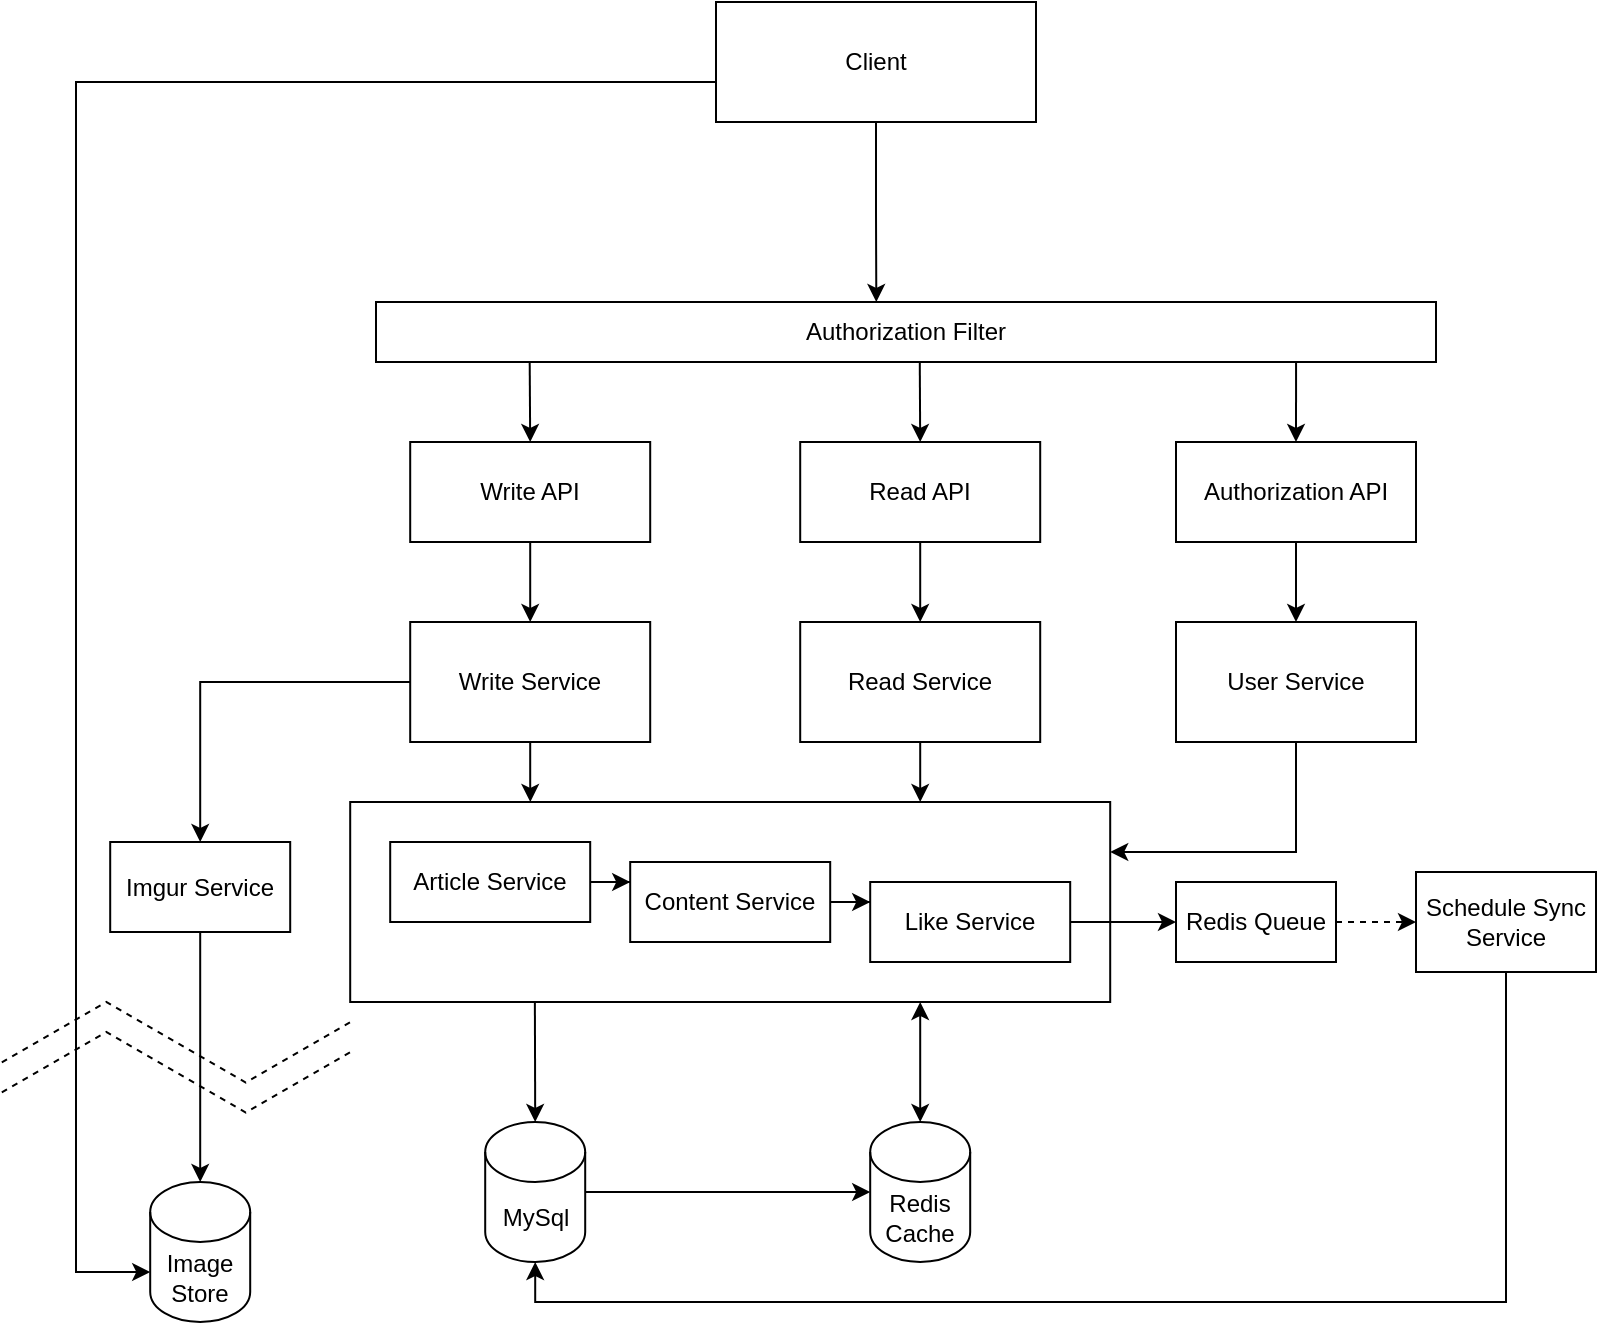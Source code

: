 <mxfile version="21.6.8" type="device">
  <diagram name="第 1 页" id="hQxF5Y9lW3uYFQSw0eeb">
    <mxGraphModel dx="1363" dy="710" grid="1" gridSize="10" guides="1" tooltips="1" connect="1" arrows="1" fold="1" page="1" pageScale="1" pageWidth="827" pageHeight="1169" math="0" shadow="0">
      <root>
        <mxCell id="0" />
        <mxCell id="1" parent="0" />
        <mxCell id="s6X88WVTEcWIvkcHEwyb-10" value="" style="rounded=0;whiteSpace=wrap;html=1;movable=1;resizable=1;rotatable=1;deletable=1;editable=1;locked=0;connectable=1;" parent="1" vertex="1">
          <mxGeometry x="197.1" y="470" width="380" height="100" as="geometry" />
        </mxCell>
        <mxCell id="s6X88WVTEcWIvkcHEwyb-27" style="edgeStyle=orthogonalEdgeStyle;rounded=0;orthogonalLoop=1;jettySize=auto;html=1;entryX=0.5;entryY=0;entryDx=0;entryDy=0;" parent="1" source="s6X88WVTEcWIvkcHEwyb-1" target="s6X88WVTEcWIvkcHEwyb-3" edge="1">
          <mxGeometry relative="1" as="geometry" />
        </mxCell>
        <mxCell id="s6X88WVTEcWIvkcHEwyb-1" value="Write API" style="rounded=0;whiteSpace=wrap;html=1;" parent="1" vertex="1">
          <mxGeometry x="227.1" y="290" width="120" height="50" as="geometry" />
        </mxCell>
        <mxCell id="s6X88WVTEcWIvkcHEwyb-29" style="edgeStyle=orthogonalEdgeStyle;rounded=0;orthogonalLoop=1;jettySize=auto;html=1;exitX=0.5;exitY=1;exitDx=0;exitDy=0;entryX=0.5;entryY=0;entryDx=0;entryDy=0;" parent="1" source="s6X88WVTEcWIvkcHEwyb-2" target="s6X88WVTEcWIvkcHEwyb-4" edge="1">
          <mxGeometry relative="1" as="geometry" />
        </mxCell>
        <mxCell id="s6X88WVTEcWIvkcHEwyb-2" value="Read API" style="rounded=0;whiteSpace=wrap;html=1;" parent="1" vertex="1">
          <mxGeometry x="422.1" y="290" width="120" height="50" as="geometry" />
        </mxCell>
        <mxCell id="BqfFAfFfVszblxANfPb_-12" style="edgeStyle=orthogonalEdgeStyle;rounded=0;orthogonalLoop=1;jettySize=auto;html=1;entryX=0.237;entryY=0;entryDx=0;entryDy=0;entryPerimeter=0;" parent="1" source="s6X88WVTEcWIvkcHEwyb-3" target="s6X88WVTEcWIvkcHEwyb-10" edge="1">
          <mxGeometry relative="1" as="geometry" />
        </mxCell>
        <mxCell id="BqfFAfFfVszblxANfPb_-16" style="edgeStyle=orthogonalEdgeStyle;rounded=0;orthogonalLoop=1;jettySize=auto;html=1;entryX=0.5;entryY=0;entryDx=0;entryDy=0;" parent="1" source="s6X88WVTEcWIvkcHEwyb-3" target="s6X88WVTEcWIvkcHEwyb-43" edge="1">
          <mxGeometry relative="1" as="geometry" />
        </mxCell>
        <mxCell id="s6X88WVTEcWIvkcHEwyb-3" value="Write Service" style="rounded=0;whiteSpace=wrap;html=1;" parent="1" vertex="1">
          <mxGeometry x="227.1" y="380" width="120" height="60" as="geometry" />
        </mxCell>
        <mxCell id="s6X88WVTEcWIvkcHEwyb-4" value="Read Service" style="rounded=0;whiteSpace=wrap;html=1;" parent="1" vertex="1">
          <mxGeometry x="422.1" y="380" width="120" height="60" as="geometry" />
        </mxCell>
        <mxCell id="s6X88WVTEcWIvkcHEwyb-11" value="Redis Cache" style="shape=cylinder3;whiteSpace=wrap;html=1;boundedLbl=1;backgroundOutline=1;size=15;" parent="1" vertex="1">
          <mxGeometry x="457.1" y="630" width="50" height="70" as="geometry" />
        </mxCell>
        <mxCell id="s6X88WVTEcWIvkcHEwyb-12" value="MySql" style="shape=cylinder3;whiteSpace=wrap;html=1;boundedLbl=1;backgroundOutline=1;size=15;" parent="1" vertex="1">
          <mxGeometry x="264.6" y="630" width="50" height="70" as="geometry" />
        </mxCell>
        <mxCell id="s6X88WVTEcWIvkcHEwyb-59" style="edgeStyle=orthogonalEdgeStyle;rounded=0;orthogonalLoop=1;jettySize=auto;html=1;entryX=0;entryY=0.25;entryDx=0;entryDy=0;" parent="1" source="s6X88WVTEcWIvkcHEwyb-5" target="s6X88WVTEcWIvkcHEwyb-7" edge="1">
          <mxGeometry relative="1" as="geometry" />
        </mxCell>
        <mxCell id="s6X88WVTEcWIvkcHEwyb-5" value="Article Service" style="rounded=0;whiteSpace=wrap;html=1;" parent="1" vertex="1">
          <mxGeometry x="217.1" y="490" width="100" height="40" as="geometry" />
        </mxCell>
        <mxCell id="s6X88WVTEcWIvkcHEwyb-61" style="edgeStyle=orthogonalEdgeStyle;rounded=0;orthogonalLoop=1;jettySize=auto;html=1;entryX=0;entryY=0.25;entryDx=0;entryDy=0;" parent="1" source="s6X88WVTEcWIvkcHEwyb-7" target="s6X88WVTEcWIvkcHEwyb-9" edge="1">
          <mxGeometry relative="1" as="geometry" />
        </mxCell>
        <mxCell id="s6X88WVTEcWIvkcHEwyb-7" value="Content Service" style="rounded=0;whiteSpace=wrap;html=1;" parent="1" vertex="1">
          <mxGeometry x="337.1" y="500" width="100" height="40" as="geometry" />
        </mxCell>
        <mxCell id="BqfFAfFfVszblxANfPb_-3" style="edgeStyle=orthogonalEdgeStyle;rounded=0;orthogonalLoop=1;jettySize=auto;html=1;entryX=0;entryY=0.5;entryDx=0;entryDy=0;" parent="1" source="s6X88WVTEcWIvkcHEwyb-9" target="BqfFAfFfVszblxANfPb_-2" edge="1">
          <mxGeometry relative="1" as="geometry" />
        </mxCell>
        <mxCell id="s6X88WVTEcWIvkcHEwyb-9" value="Like Service" style="rounded=0;whiteSpace=wrap;html=1;" parent="1" vertex="1">
          <mxGeometry x="457.1" y="510" width="100" height="40" as="geometry" />
        </mxCell>
        <mxCell id="BqfFAfFfVszblxANfPb_-7" style="edgeStyle=orthogonalEdgeStyle;rounded=0;orthogonalLoop=1;jettySize=auto;html=1;exitX=0.5;exitY=1;exitDx=0;exitDy=0;entryX=0.5;entryY=1;entryDx=0;entryDy=0;entryPerimeter=0;" parent="1" source="s6X88WVTEcWIvkcHEwyb-31" target="s6X88WVTEcWIvkcHEwyb-12" edge="1">
          <mxGeometry relative="1" as="geometry" />
        </mxCell>
        <mxCell id="s6X88WVTEcWIvkcHEwyb-31" value="Schedule Sync Service" style="rounded=0;whiteSpace=wrap;html=1;" parent="1" vertex="1">
          <mxGeometry x="730" y="505" width="90" height="50" as="geometry" />
        </mxCell>
        <mxCell id="s6X88WVTEcWIvkcHEwyb-38" style="edgeStyle=orthogonalEdgeStyle;rounded=0;orthogonalLoop=1;jettySize=auto;html=1;entryX=1;entryY=0.25;entryDx=0;entryDy=0;exitX=0.5;exitY=1;exitDx=0;exitDy=0;" parent="1" source="s6X88WVTEcWIvkcHEwyb-37" target="s6X88WVTEcWIvkcHEwyb-10" edge="1">
          <mxGeometry relative="1" as="geometry" />
        </mxCell>
        <mxCell id="s6X88WVTEcWIvkcHEwyb-37" value="User Service" style="rounded=0;whiteSpace=wrap;html=1;" parent="1" vertex="1">
          <mxGeometry x="610" y="380" width="120" height="60" as="geometry" />
        </mxCell>
        <mxCell id="s6X88WVTEcWIvkcHEwyb-42" value="Image&lt;br&gt;Store" style="shape=cylinder3;whiteSpace=wrap;html=1;boundedLbl=1;backgroundOutline=1;size=15;" parent="1" vertex="1">
          <mxGeometry x="97.1" y="660" width="50" height="70" as="geometry" />
        </mxCell>
        <mxCell id="s6X88WVTEcWIvkcHEwyb-46" style="edgeStyle=orthogonalEdgeStyle;rounded=0;orthogonalLoop=1;jettySize=auto;html=1;entryX=0.5;entryY=0;entryDx=0;entryDy=0;entryPerimeter=0;" parent="1" source="s6X88WVTEcWIvkcHEwyb-43" target="s6X88WVTEcWIvkcHEwyb-42" edge="1">
          <mxGeometry relative="1" as="geometry" />
        </mxCell>
        <mxCell id="s6X88WVTEcWIvkcHEwyb-43" value="Imgur Service" style="rounded=0;whiteSpace=wrap;html=1;" parent="1" vertex="1">
          <mxGeometry x="77.1" y="490" width="90" height="45" as="geometry" />
        </mxCell>
        <mxCell id="s6X88WVTEcWIvkcHEwyb-48" value="" style="edgeStyle=isometricEdgeStyle;endArrow=none;html=1;rounded=0;dashed=1;" parent="1" edge="1">
          <mxGeometry width="50" height="100" relative="1" as="geometry">
            <mxPoint x="22.9" y="600.14" as="sourcePoint" />
            <mxPoint x="197.1" y="580.14" as="targetPoint" />
          </mxGeometry>
        </mxCell>
        <mxCell id="s6X88WVTEcWIvkcHEwyb-50" style="edgeStyle=orthogonalEdgeStyle;rounded=0;orthogonalLoop=1;jettySize=auto;html=1;entryX=0.5;entryY=0;entryDx=0;entryDy=0;" parent="1" source="s6X88WVTEcWIvkcHEwyb-49" target="s6X88WVTEcWIvkcHEwyb-37" edge="1">
          <mxGeometry relative="1" as="geometry" />
        </mxCell>
        <mxCell id="s6X88WVTEcWIvkcHEwyb-49" value="Authorization API" style="rounded=0;whiteSpace=wrap;html=1;" parent="1" vertex="1">
          <mxGeometry x="610" y="290" width="120" height="50" as="geometry" />
        </mxCell>
        <mxCell id="s6X88WVTEcWIvkcHEwyb-54" value="Authorization Filter" style="rounded=0;whiteSpace=wrap;html=1;" parent="1" vertex="1">
          <mxGeometry x="210" y="220" width="530" height="30" as="geometry" />
        </mxCell>
        <mxCell id="s6X88WVTEcWIvkcHEwyb-58" value="" style="endArrow=classic;html=1;rounded=0;exitX=0.5;exitY=1;exitDx=0;exitDy=0;entryX=0.75;entryY=0;entryDx=0;entryDy=0;" parent="1" source="s6X88WVTEcWIvkcHEwyb-4" target="s6X88WVTEcWIvkcHEwyb-10" edge="1">
          <mxGeometry width="50" height="50" relative="1" as="geometry">
            <mxPoint x="417.1" y="370" as="sourcePoint" />
            <mxPoint x="467.1" y="320" as="targetPoint" />
          </mxGeometry>
        </mxCell>
        <mxCell id="BqfFAfFfVszblxANfPb_-1" value="" style="endArrow=classic;html=1;rounded=0;exitX=1;exitY=0.5;exitDx=0;exitDy=0;exitPerimeter=0;entryX=0;entryY=0.5;entryDx=0;entryDy=0;entryPerimeter=0;" parent="1" source="s6X88WVTEcWIvkcHEwyb-12" target="s6X88WVTEcWIvkcHEwyb-11" edge="1">
          <mxGeometry width="50" height="50" relative="1" as="geometry">
            <mxPoint x="402.5" y="600" as="sourcePoint" />
            <mxPoint x="452.5" y="550" as="targetPoint" />
          </mxGeometry>
        </mxCell>
        <mxCell id="BqfFAfFfVszblxANfPb_-8" style="edgeStyle=orthogonalEdgeStyle;rounded=0;orthogonalLoop=1;jettySize=auto;html=1;entryX=0;entryY=0.5;entryDx=0;entryDy=0;dashed=1;" parent="1" source="BqfFAfFfVszblxANfPb_-2" target="s6X88WVTEcWIvkcHEwyb-31" edge="1">
          <mxGeometry relative="1" as="geometry" />
        </mxCell>
        <mxCell id="BqfFAfFfVszblxANfPb_-2" value="Redis Queue" style="rounded=0;whiteSpace=wrap;html=1;" parent="1" vertex="1">
          <mxGeometry x="610" y="510" width="80" height="40" as="geometry" />
        </mxCell>
        <mxCell id="BqfFAfFfVszblxANfPb_-19" style="edgeStyle=orthogonalEdgeStyle;rounded=0;orthogonalLoop=1;jettySize=auto;html=1;entryX=0;entryY=0;entryDx=0;entryDy=45;entryPerimeter=0;" parent="1" source="BqfFAfFfVszblxANfPb_-15" target="s6X88WVTEcWIvkcHEwyb-42" edge="1">
          <mxGeometry relative="1" as="geometry">
            <Array as="points">
              <mxPoint x="60" y="110" />
              <mxPoint x="60" y="705" />
            </Array>
          </mxGeometry>
        </mxCell>
        <mxCell id="BqfFAfFfVszblxANfPb_-21" style="edgeStyle=orthogonalEdgeStyle;rounded=0;orthogonalLoop=1;jettySize=auto;html=1;entryX=0.472;entryY=0;entryDx=0;entryDy=0;entryPerimeter=0;" parent="1" source="BqfFAfFfVszblxANfPb_-15" target="s6X88WVTEcWIvkcHEwyb-54" edge="1">
          <mxGeometry relative="1" as="geometry" />
        </mxCell>
        <mxCell id="BqfFAfFfVszblxANfPb_-15" value="Client" style="rounded=0;whiteSpace=wrap;html=1;" parent="1" vertex="1">
          <mxGeometry x="380" y="70" width="160" height="60" as="geometry" />
        </mxCell>
        <mxCell id="BqfFAfFfVszblxANfPb_-18" value="" style="edgeStyle=isometricEdgeStyle;endArrow=none;html=1;rounded=0;dashed=1;" parent="1" edge="1">
          <mxGeometry width="50" height="100" relative="1" as="geometry">
            <mxPoint x="22.9" y="615.14" as="sourcePoint" />
            <mxPoint x="197.1" y="595.14" as="targetPoint" />
          </mxGeometry>
        </mxCell>
        <mxCell id="BqfFAfFfVszblxANfPb_-20" value="" style="endArrow=classic;html=1;rounded=0;entryX=0.5;entryY=0;entryDx=0;entryDy=0;entryPerimeter=0;exitX=0.243;exitY=0.995;exitDx=0;exitDy=0;exitPerimeter=0;" parent="1" source="s6X88WVTEcWIvkcHEwyb-10" target="s6X88WVTEcWIvkcHEwyb-12" edge="1">
          <mxGeometry width="50" height="50" relative="1" as="geometry">
            <mxPoint x="360" y="670" as="sourcePoint" />
            <mxPoint x="410" y="620" as="targetPoint" />
          </mxGeometry>
        </mxCell>
        <mxCell id="BqfFAfFfVszblxANfPb_-22" value="" style="endArrow=classic;html=1;rounded=0;entryX=0.5;entryY=0;entryDx=0;entryDy=0;exitX=0.145;exitY=1;exitDx=0;exitDy=0;exitPerimeter=0;" parent="1" source="s6X88WVTEcWIvkcHEwyb-54" target="s6X88WVTEcWIvkcHEwyb-1" edge="1">
          <mxGeometry width="50" height="50" relative="1" as="geometry">
            <mxPoint x="300" y="360" as="sourcePoint" />
            <mxPoint x="350" y="310" as="targetPoint" />
          </mxGeometry>
        </mxCell>
        <mxCell id="BqfFAfFfVszblxANfPb_-23" value="" style="endArrow=classic;html=1;rounded=0;entryX=0.5;entryY=0;entryDx=0;entryDy=0;exitX=0.513;exitY=1;exitDx=0;exitDy=0;exitPerimeter=0;" parent="1" source="s6X88WVTEcWIvkcHEwyb-54" target="s6X88WVTEcWIvkcHEwyb-2" edge="1">
          <mxGeometry width="50" height="50" relative="1" as="geometry">
            <mxPoint x="410" y="360" as="sourcePoint" />
            <mxPoint x="460" y="310" as="targetPoint" />
          </mxGeometry>
        </mxCell>
        <mxCell id="BqfFAfFfVszblxANfPb_-24" value="" style="endArrow=classic;html=1;rounded=0;entryX=0.5;entryY=0;entryDx=0;entryDy=0;exitX=0.868;exitY=1;exitDx=0;exitDy=0;exitPerimeter=0;" parent="1" source="s6X88WVTEcWIvkcHEwyb-54" target="s6X88WVTEcWIvkcHEwyb-49" edge="1">
          <mxGeometry width="50" height="50" relative="1" as="geometry">
            <mxPoint x="700" y="270" as="sourcePoint" />
            <mxPoint x="630" y="310" as="targetPoint" />
          </mxGeometry>
        </mxCell>
        <mxCell id="BHgDWWZzkFvsaBcSHKD_-1" value="" style="endArrow=classic;startArrow=classic;html=1;rounded=0;entryX=0.5;entryY=0;entryDx=0;entryDy=0;entryPerimeter=0;exitX=0.75;exitY=1;exitDx=0;exitDy=0;" edge="1" parent="1" source="s6X88WVTEcWIvkcHEwyb-10" target="s6X88WVTEcWIvkcHEwyb-11">
          <mxGeometry width="50" height="50" relative="1" as="geometry">
            <mxPoint x="370" y="630" as="sourcePoint" />
            <mxPoint x="420" y="580" as="targetPoint" />
          </mxGeometry>
        </mxCell>
      </root>
    </mxGraphModel>
  </diagram>
</mxfile>
